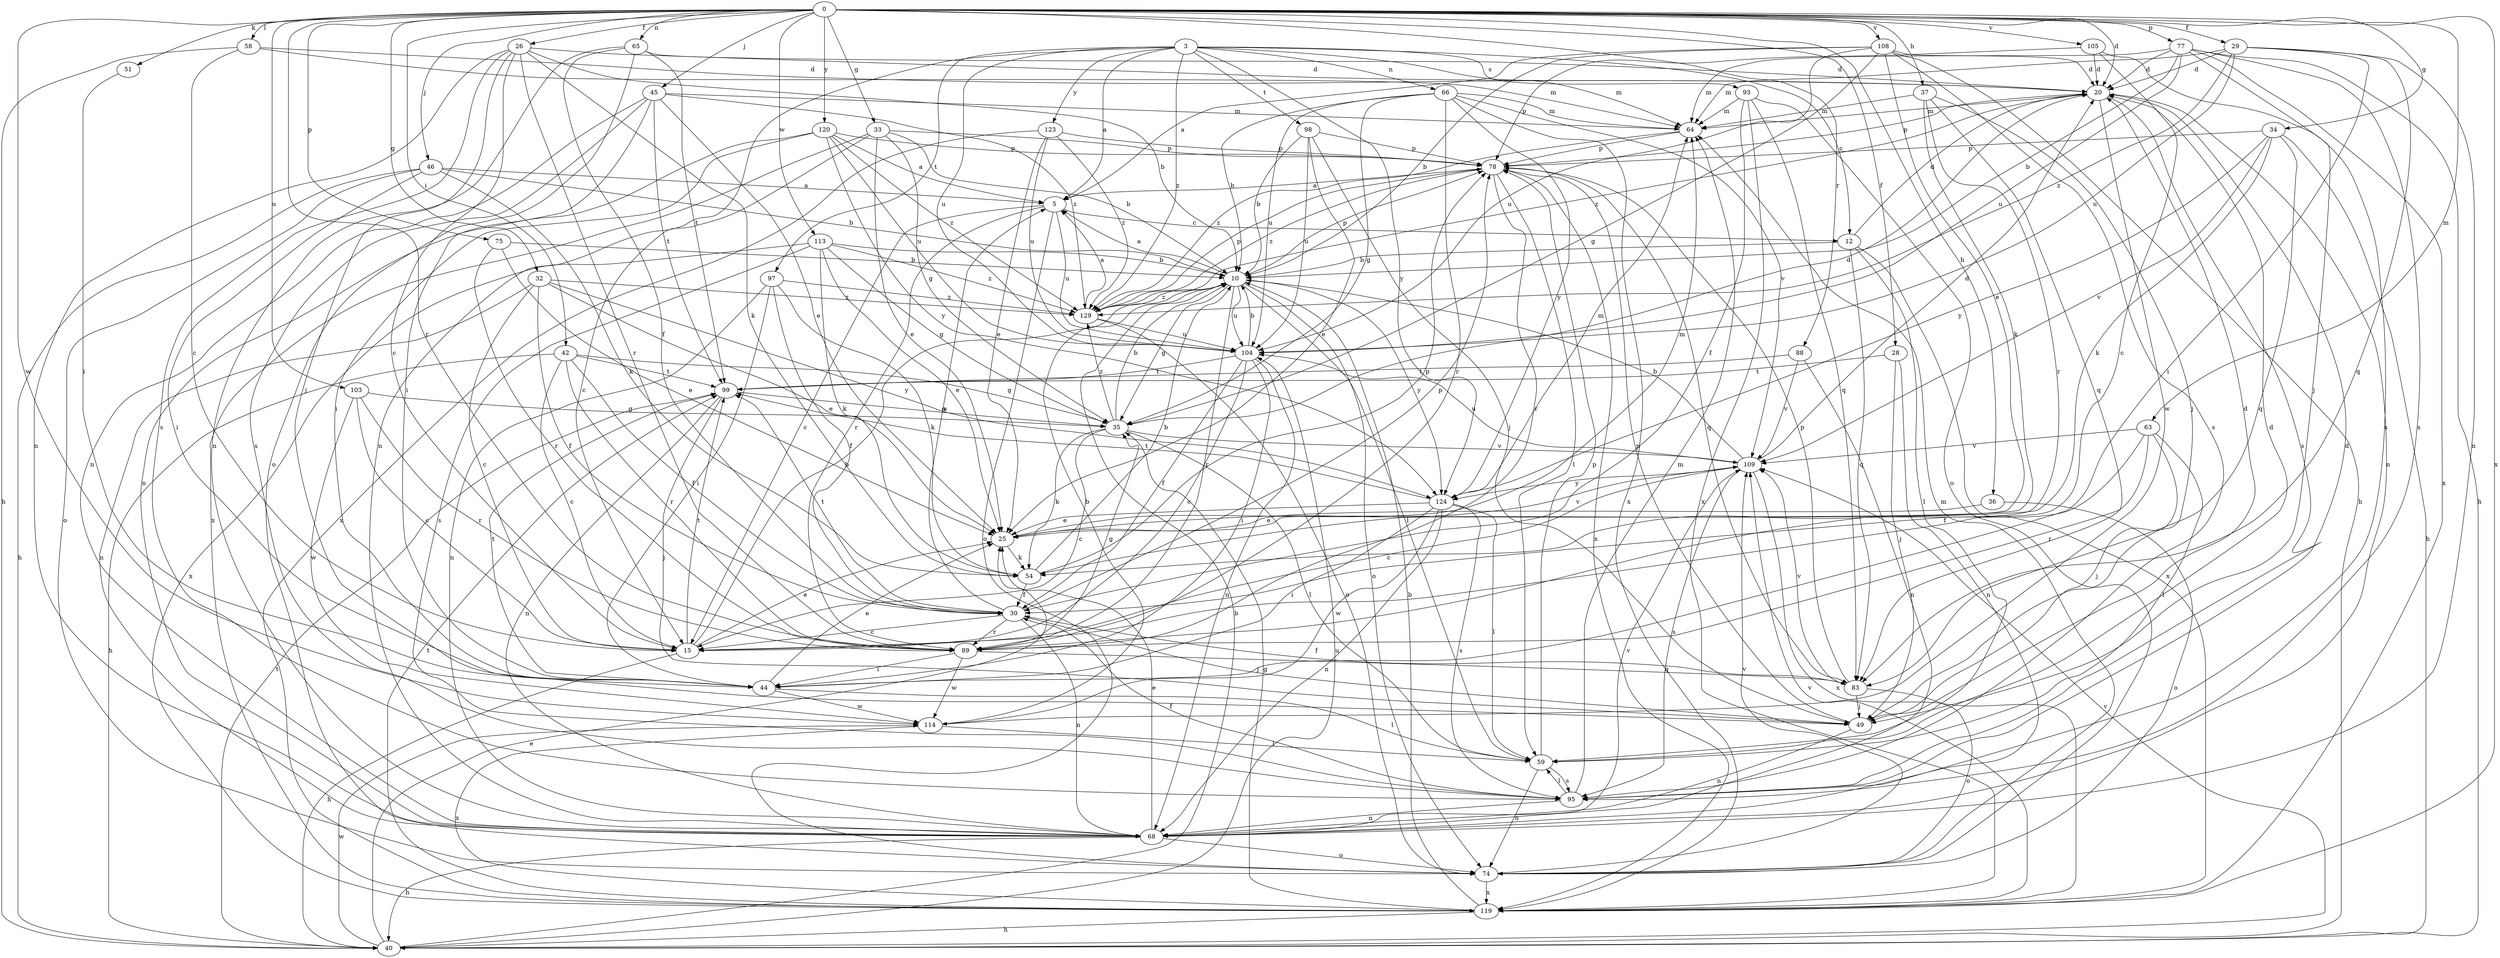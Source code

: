 strict digraph  {
0;
3;
5;
10;
12;
15;
20;
25;
26;
28;
29;
30;
32;
33;
34;
35;
36;
37;
40;
42;
44;
45;
46;
49;
51;
54;
58;
59;
63;
64;
65;
66;
68;
74;
75;
77;
78;
83;
88;
89;
93;
95;
97;
98;
99;
103;
104;
105;
108;
109;
113;
114;
119;
120;
123;
124;
129;
0 -> 20  [label=d];
0 -> 26  [label=f];
0 -> 28  [label=f];
0 -> 29  [label=f];
0 -> 32  [label=g];
0 -> 33  [label=g];
0 -> 34  [label=g];
0 -> 36  [label=h];
0 -> 37  [label=h];
0 -> 42  [label=i];
0 -> 45  [label=j];
0 -> 46  [label=j];
0 -> 51  [label=k];
0 -> 58  [label=l];
0 -> 63  [label=m];
0 -> 65  [label=n];
0 -> 75  [label=p];
0 -> 77  [label=p];
0 -> 88  [label=r];
0 -> 89  [label=r];
0 -> 103  [label=u];
0 -> 105  [label=v];
0 -> 108  [label=v];
0 -> 113  [label=w];
0 -> 114  [label=w];
0 -> 119  [label=x];
0 -> 120  [label=y];
3 -> 5  [label=a];
3 -> 12  [label=c];
3 -> 64  [label=m];
3 -> 66  [label=n];
3 -> 68  [label=n];
3 -> 93  [label=s];
3 -> 97  [label=t];
3 -> 98  [label=t];
3 -> 104  [label=u];
3 -> 123  [label=y];
3 -> 124  [label=y];
3 -> 129  [label=z];
5 -> 12  [label=c];
5 -> 15  [label=c];
5 -> 74  [label=o];
5 -> 89  [label=r];
5 -> 104  [label=u];
10 -> 5  [label=a];
10 -> 35  [label=g];
10 -> 59  [label=l];
10 -> 74  [label=o];
10 -> 78  [label=p];
10 -> 89  [label=r];
10 -> 104  [label=u];
10 -> 124  [label=y];
10 -> 129  [label=z];
12 -> 10  [label=b];
12 -> 20  [label=d];
12 -> 59  [label=l];
12 -> 83  [label=q];
12 -> 119  [label=x];
15 -> 10  [label=b];
15 -> 25  [label=e];
15 -> 40  [label=h];
15 -> 99  [label=t];
20 -> 64  [label=m];
20 -> 68  [label=n];
20 -> 78  [label=p];
20 -> 95  [label=s];
20 -> 114  [label=w];
20 -> 129  [label=z];
25 -> 54  [label=k];
25 -> 64  [label=m];
25 -> 109  [label=v];
26 -> 10  [label=b];
26 -> 15  [label=c];
26 -> 20  [label=d];
26 -> 49  [label=j];
26 -> 54  [label=k];
26 -> 68  [label=n];
26 -> 89  [label=r];
26 -> 95  [label=s];
28 -> 49  [label=j];
28 -> 68  [label=n];
28 -> 99  [label=t];
29 -> 20  [label=d];
29 -> 44  [label=i];
29 -> 64  [label=m];
29 -> 68  [label=n];
29 -> 83  [label=q];
29 -> 104  [label=u];
29 -> 129  [label=z];
30 -> 5  [label=a];
30 -> 15  [label=c];
30 -> 49  [label=j];
30 -> 68  [label=n];
30 -> 78  [label=p];
30 -> 89  [label=r];
30 -> 99  [label=t];
32 -> 15  [label=c];
32 -> 25  [label=e];
32 -> 30  [label=f];
32 -> 68  [label=n];
32 -> 124  [label=y];
32 -> 129  [label=z];
33 -> 10  [label=b];
33 -> 15  [label=c];
33 -> 25  [label=e];
33 -> 35  [label=g];
33 -> 78  [label=p];
33 -> 119  [label=x];
34 -> 40  [label=h];
34 -> 54  [label=k];
34 -> 78  [label=p];
34 -> 83  [label=q];
34 -> 109  [label=v];
34 -> 124  [label=y];
35 -> 10  [label=b];
35 -> 15  [label=c];
35 -> 20  [label=d];
35 -> 54  [label=k];
35 -> 59  [label=l];
35 -> 109  [label=v];
35 -> 129  [label=z];
36 -> 25  [label=e];
36 -> 74  [label=o];
37 -> 49  [label=j];
37 -> 54  [label=k];
37 -> 64  [label=m];
37 -> 83  [label=q];
37 -> 89  [label=r];
40 -> 10  [label=b];
40 -> 25  [label=e];
40 -> 99  [label=t];
40 -> 104  [label=u];
40 -> 109  [label=v];
40 -> 114  [label=w];
42 -> 15  [label=c];
42 -> 30  [label=f];
42 -> 35  [label=g];
42 -> 40  [label=h];
42 -> 89  [label=r];
42 -> 99  [label=t];
44 -> 25  [label=e];
44 -> 59  [label=l];
44 -> 99  [label=t];
44 -> 114  [label=w];
45 -> 25  [label=e];
45 -> 44  [label=i];
45 -> 64  [label=m];
45 -> 68  [label=n];
45 -> 95  [label=s];
45 -> 99  [label=t];
45 -> 129  [label=z];
46 -> 5  [label=a];
46 -> 10  [label=b];
46 -> 40  [label=h];
46 -> 44  [label=i];
46 -> 54  [label=k];
46 -> 74  [label=o];
49 -> 20  [label=d];
49 -> 68  [label=n];
49 -> 78  [label=p];
51 -> 44  [label=i];
54 -> 10  [label=b];
54 -> 30  [label=f];
54 -> 78  [label=p];
58 -> 15  [label=c];
58 -> 20  [label=d];
58 -> 40  [label=h];
58 -> 64  [label=m];
59 -> 20  [label=d];
59 -> 74  [label=o];
59 -> 78  [label=p];
59 -> 95  [label=s];
63 -> 30  [label=f];
63 -> 49  [label=j];
63 -> 59  [label=l];
63 -> 89  [label=r];
63 -> 109  [label=v];
64 -> 78  [label=p];
64 -> 129  [label=z];
65 -> 20  [label=d];
65 -> 30  [label=f];
65 -> 68  [label=n];
65 -> 74  [label=o];
65 -> 99  [label=t];
66 -> 10  [label=b];
66 -> 35  [label=g];
66 -> 64  [label=m];
66 -> 89  [label=r];
66 -> 104  [label=u];
66 -> 109  [label=v];
66 -> 119  [label=x];
66 -> 124  [label=y];
68 -> 25  [label=e];
68 -> 40  [label=h];
68 -> 74  [label=o];
68 -> 109  [label=v];
74 -> 64  [label=m];
74 -> 109  [label=v];
74 -> 119  [label=x];
75 -> 10  [label=b];
75 -> 25  [label=e];
75 -> 89  [label=r];
77 -> 10  [label=b];
77 -> 20  [label=d];
77 -> 40  [label=h];
77 -> 49  [label=j];
77 -> 64  [label=m];
77 -> 95  [label=s];
77 -> 104  [label=u];
77 -> 119  [label=x];
78 -> 5  [label=a];
78 -> 59  [label=l];
78 -> 83  [label=q];
78 -> 89  [label=r];
78 -> 119  [label=x];
78 -> 129  [label=z];
83 -> 30  [label=f];
83 -> 49  [label=j];
83 -> 74  [label=o];
83 -> 78  [label=p];
83 -> 109  [label=v];
88 -> 68  [label=n];
88 -> 99  [label=t];
88 -> 109  [label=v];
89 -> 35  [label=g];
89 -> 44  [label=i];
89 -> 83  [label=q];
89 -> 114  [label=w];
93 -> 30  [label=f];
93 -> 64  [label=m];
93 -> 74  [label=o];
93 -> 83  [label=q];
93 -> 119  [label=x];
95 -> 20  [label=d];
95 -> 30  [label=f];
95 -> 59  [label=l];
95 -> 64  [label=m];
95 -> 68  [label=n];
97 -> 30  [label=f];
97 -> 44  [label=i];
97 -> 54  [label=k];
97 -> 68  [label=n];
97 -> 129  [label=z];
98 -> 10  [label=b];
98 -> 25  [label=e];
98 -> 49  [label=j];
98 -> 78  [label=p];
98 -> 104  [label=u];
99 -> 35  [label=g];
99 -> 49  [label=j];
99 -> 68  [label=n];
103 -> 15  [label=c];
103 -> 35  [label=g];
103 -> 89  [label=r];
103 -> 114  [label=w];
104 -> 10  [label=b];
104 -> 15  [label=c];
104 -> 30  [label=f];
104 -> 44  [label=i];
104 -> 68  [label=n];
104 -> 99  [label=t];
105 -> 15  [label=c];
105 -> 20  [label=d];
105 -> 78  [label=p];
105 -> 95  [label=s];
108 -> 5  [label=a];
108 -> 10  [label=b];
108 -> 20  [label=d];
108 -> 25  [label=e];
108 -> 35  [label=g];
108 -> 40  [label=h];
108 -> 95  [label=s];
108 -> 104  [label=u];
109 -> 10  [label=b];
109 -> 15  [label=c];
109 -> 20  [label=d];
109 -> 95  [label=s];
109 -> 104  [label=u];
109 -> 119  [label=x];
109 -> 124  [label=y];
113 -> 10  [label=b];
113 -> 25  [label=e];
113 -> 35  [label=g];
113 -> 54  [label=k];
113 -> 95  [label=s];
113 -> 119  [label=x];
113 -> 129  [label=z];
114 -> 10  [label=b];
114 -> 59  [label=l];
114 -> 119  [label=x];
119 -> 10  [label=b];
119 -> 35  [label=g];
119 -> 40  [label=h];
119 -> 99  [label=t];
119 -> 109  [label=v];
120 -> 5  [label=a];
120 -> 44  [label=i];
120 -> 68  [label=n];
120 -> 78  [label=p];
120 -> 104  [label=u];
120 -> 124  [label=y];
120 -> 129  [label=z];
123 -> 25  [label=e];
123 -> 78  [label=p];
123 -> 104  [label=u];
123 -> 119  [label=x];
123 -> 129  [label=z];
124 -> 25  [label=e];
124 -> 44  [label=i];
124 -> 59  [label=l];
124 -> 64  [label=m];
124 -> 68  [label=n];
124 -> 95  [label=s];
124 -> 99  [label=t];
124 -> 114  [label=w];
129 -> 5  [label=a];
129 -> 74  [label=o];
129 -> 78  [label=p];
129 -> 104  [label=u];
}
